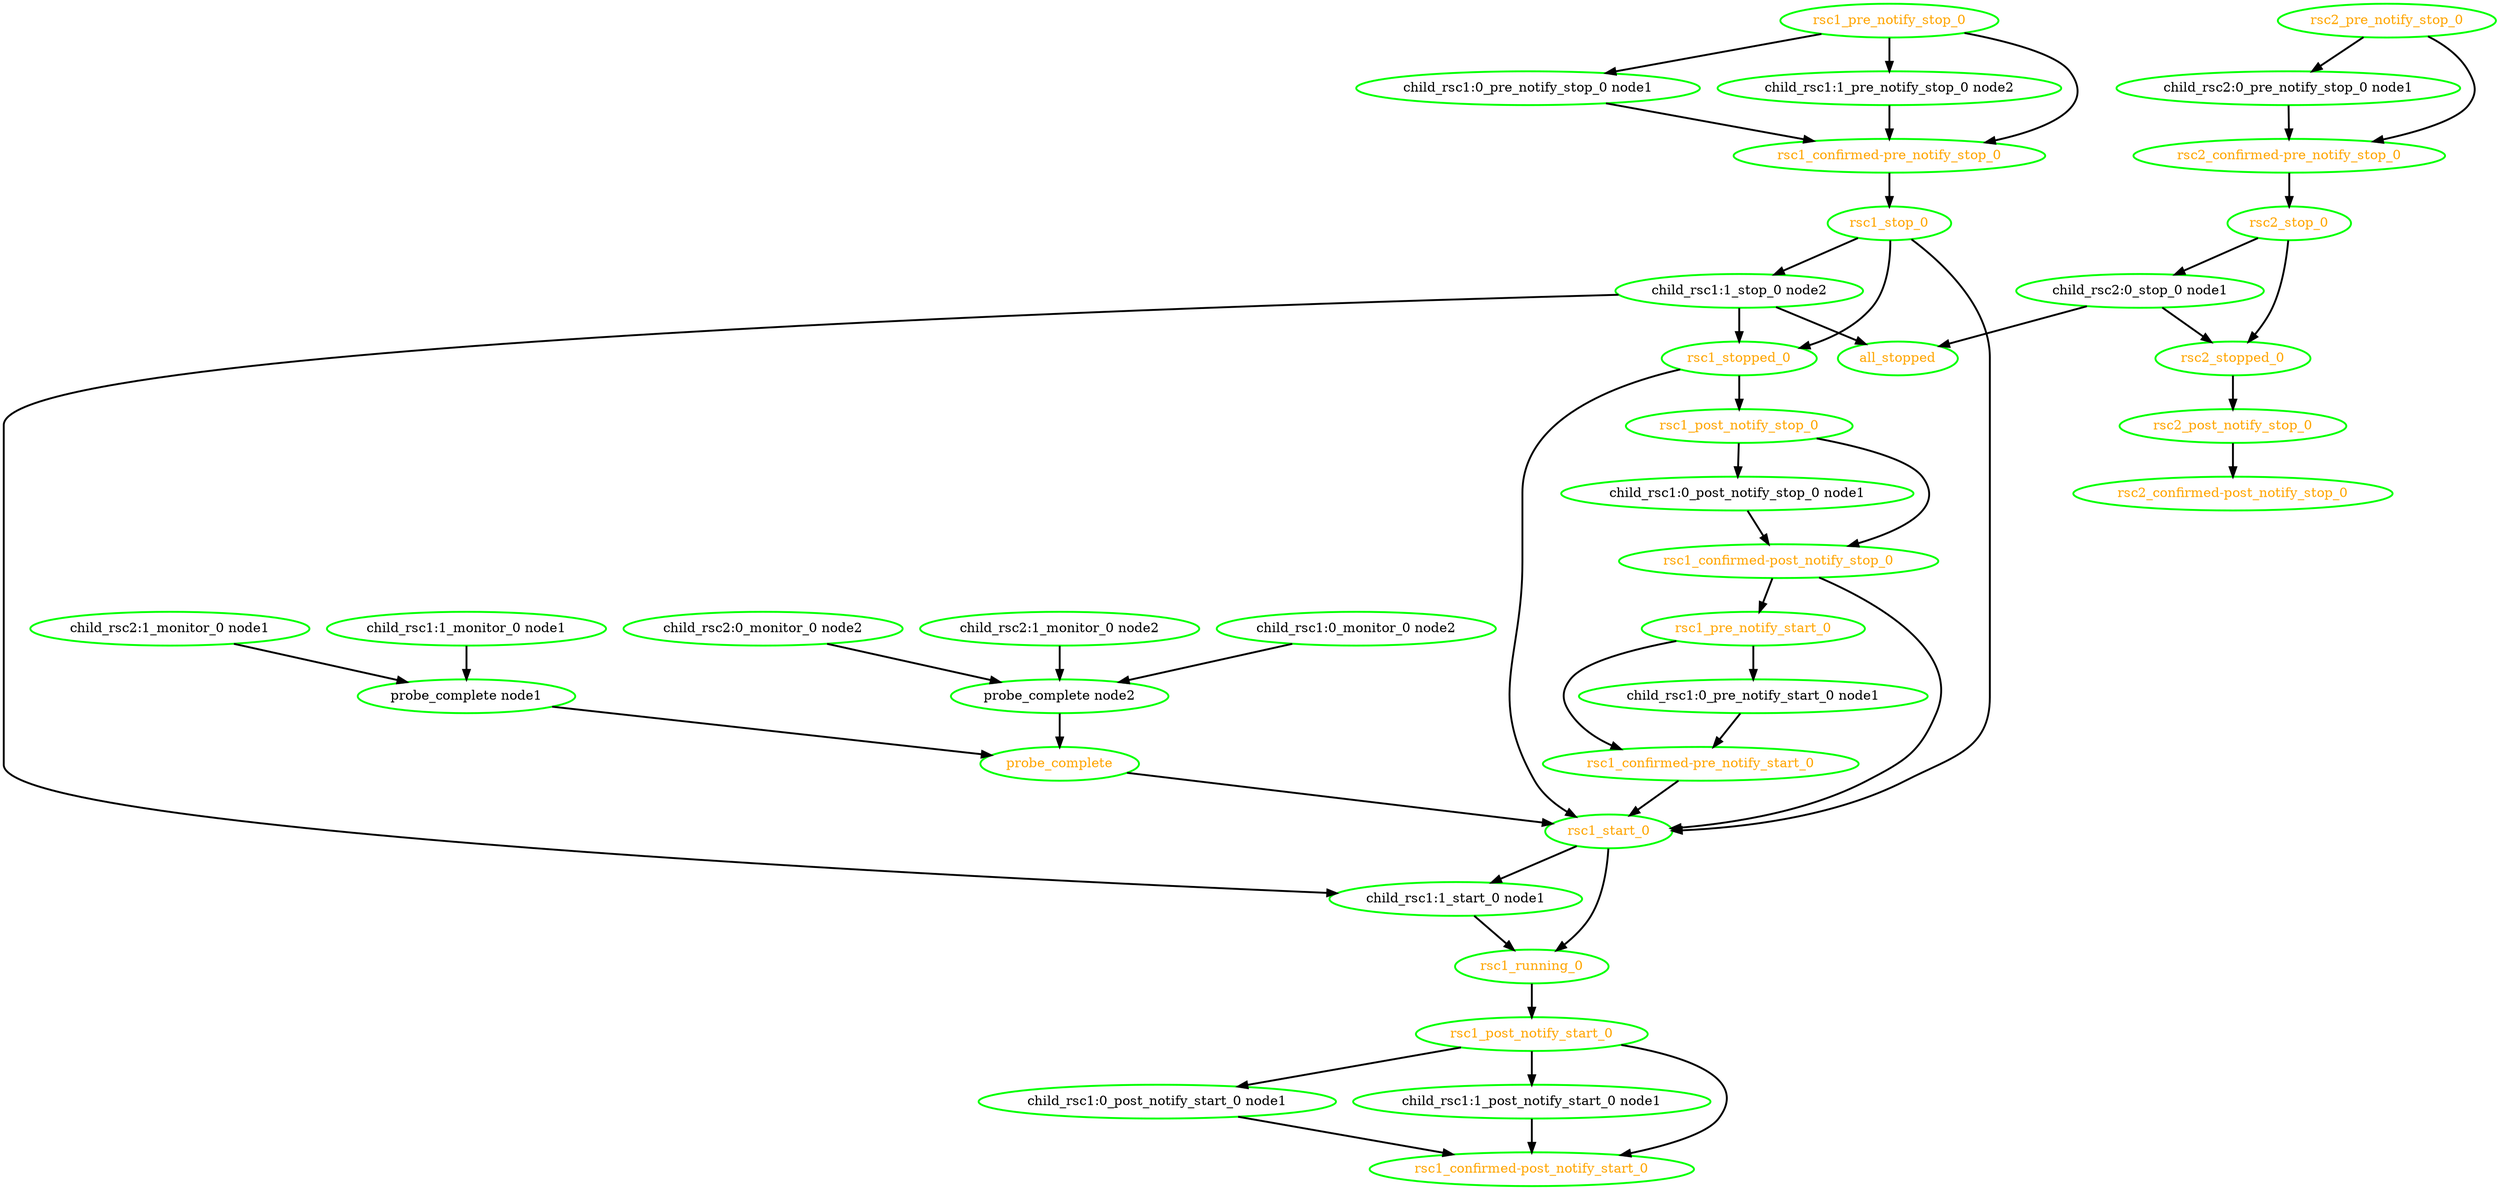  digraph "g" {
"all_stopped" [ style=bold color="green" fontcolor="orange"  ]
"child_rsc1:0_monitor_0 node2" -> "probe_complete node2" [ style = bold]
"child_rsc1:0_monitor_0 node2" [ style=bold color="green" fontcolor="black" ]
"child_rsc1:0_post_notify_start_0 node1" -> "rsc1_confirmed-post_notify_start_0" [ style = bold]
"child_rsc1:0_post_notify_start_0 node1" [ style=bold color="green" fontcolor="black" ]
"child_rsc1:0_post_notify_stop_0 node1" -> "rsc1_confirmed-post_notify_stop_0" [ style = bold]
"child_rsc1:0_post_notify_stop_0 node1" [ style=bold color="green" fontcolor="black" ]
"child_rsc1:0_pre_notify_start_0 node1" -> "rsc1_confirmed-pre_notify_start_0" [ style = bold]
"child_rsc1:0_pre_notify_start_0 node1" [ style=bold color="green" fontcolor="black" ]
"child_rsc1:0_pre_notify_stop_0 node1" -> "rsc1_confirmed-pre_notify_stop_0" [ style = bold]
"child_rsc1:0_pre_notify_stop_0 node1" [ style=bold color="green" fontcolor="black" ]
"child_rsc1:1_monitor_0 node1" -> "probe_complete node1" [ style = bold]
"child_rsc1:1_monitor_0 node1" [ style=bold color="green" fontcolor="black" ]
"child_rsc1:1_post_notify_start_0 node1" -> "rsc1_confirmed-post_notify_start_0" [ style = bold]
"child_rsc1:1_post_notify_start_0 node1" [ style=bold color="green" fontcolor="black" ]
"child_rsc1:1_pre_notify_stop_0 node2" -> "rsc1_confirmed-pre_notify_stop_0" [ style = bold]
"child_rsc1:1_pre_notify_stop_0 node2" [ style=bold color="green" fontcolor="black" ]
"child_rsc1:1_start_0 node1" -> "rsc1_running_0" [ style = bold]
"child_rsc1:1_start_0 node1" [ style=bold color="green" fontcolor="black" ]
"child_rsc1:1_stop_0 node2" -> "all_stopped" [ style = bold]
"child_rsc1:1_stop_0 node2" -> "child_rsc1:1_start_0 node1" [ style = bold]
"child_rsc1:1_stop_0 node2" -> "rsc1_stopped_0" [ style = bold]
"child_rsc1:1_stop_0 node2" [ style=bold color="green" fontcolor="black" ]
"child_rsc2:0_monitor_0 node2" -> "probe_complete node2" [ style = bold]
"child_rsc2:0_monitor_0 node2" [ style=bold color="green" fontcolor="black" ]
"child_rsc2:0_pre_notify_stop_0 node1" -> "rsc2_confirmed-pre_notify_stop_0" [ style = bold]
"child_rsc2:0_pre_notify_stop_0 node1" [ style=bold color="green" fontcolor="black" ]
"child_rsc2:0_stop_0 node1" -> "all_stopped" [ style = bold]
"child_rsc2:0_stop_0 node1" -> "rsc2_stopped_0" [ style = bold]
"child_rsc2:0_stop_0 node1" [ style=bold color="green" fontcolor="black" ]
"child_rsc2:1_monitor_0 node1" -> "probe_complete node1" [ style = bold]
"child_rsc2:1_monitor_0 node1" [ style=bold color="green" fontcolor="black" ]
"child_rsc2:1_monitor_0 node2" -> "probe_complete node2" [ style = bold]
"child_rsc2:1_monitor_0 node2" [ style=bold color="green" fontcolor="black" ]
"probe_complete node1" -> "probe_complete" [ style = bold]
"probe_complete node1" [ style=bold color="green" fontcolor="black" ]
"probe_complete node2" -> "probe_complete" [ style = bold]
"probe_complete node2" [ style=bold color="green" fontcolor="black" ]
"probe_complete" -> "rsc1_start_0" [ style = bold]
"probe_complete" [ style=bold color="green" fontcolor="orange" ]
"rsc1_confirmed-post_notify_start_0" [ style=bold color="green" fontcolor="orange" ]
"rsc1_confirmed-post_notify_stop_0" -> "rsc1_pre_notify_start_0" [ style = bold]
"rsc1_confirmed-post_notify_stop_0" -> "rsc1_start_0" [ style = bold]
"rsc1_confirmed-post_notify_stop_0" [ style=bold color="green" fontcolor="orange" ]
"rsc1_confirmed-pre_notify_start_0" -> "rsc1_start_0" [ style = bold]
"rsc1_confirmed-pre_notify_start_0" [ style=bold color="green" fontcolor="orange" ]
"rsc1_confirmed-pre_notify_stop_0" -> "rsc1_stop_0" [ style = bold]
"rsc1_confirmed-pre_notify_stop_0" [ style=bold color="green" fontcolor="orange" ]
"rsc1_post_notify_start_0" -> "child_rsc1:0_post_notify_start_0 node1" [ style = bold]
"rsc1_post_notify_start_0" -> "child_rsc1:1_post_notify_start_0 node1" [ style = bold]
"rsc1_post_notify_start_0" -> "rsc1_confirmed-post_notify_start_0" [ style = bold]
"rsc1_post_notify_start_0" [ style=bold color="green" fontcolor="orange" ]
"rsc1_post_notify_stop_0" -> "child_rsc1:0_post_notify_stop_0 node1" [ style = bold]
"rsc1_post_notify_stop_0" -> "rsc1_confirmed-post_notify_stop_0" [ style = bold]
"rsc1_post_notify_stop_0" [ style=bold color="green" fontcolor="orange" ]
"rsc1_pre_notify_start_0" -> "child_rsc1:0_pre_notify_start_0 node1" [ style = bold]
"rsc1_pre_notify_start_0" -> "rsc1_confirmed-pre_notify_start_0" [ style = bold]
"rsc1_pre_notify_start_0" [ style=bold color="green" fontcolor="orange" ]
"rsc1_pre_notify_stop_0" -> "child_rsc1:0_pre_notify_stop_0 node1" [ style = bold]
"rsc1_pre_notify_stop_0" -> "child_rsc1:1_pre_notify_stop_0 node2" [ style = bold]
"rsc1_pre_notify_stop_0" -> "rsc1_confirmed-pre_notify_stop_0" [ style = bold]
"rsc1_pre_notify_stop_0" [ style=bold color="green" fontcolor="orange" ]
"rsc1_running_0" -> "rsc1_post_notify_start_0" [ style = bold]
"rsc1_running_0" [ style=bold color="green" fontcolor="orange" ]
"rsc1_start_0" -> "child_rsc1:1_start_0 node1" [ style = bold]
"rsc1_start_0" -> "rsc1_running_0" [ style = bold]
"rsc1_start_0" [ style=bold color="green" fontcolor="orange" ]
"rsc1_stop_0" -> "child_rsc1:1_stop_0 node2" [ style = bold]
"rsc1_stop_0" -> "rsc1_start_0" [ style = bold]
"rsc1_stop_0" -> "rsc1_stopped_0" [ style = bold]
"rsc1_stop_0" [ style=bold color="green" fontcolor="orange" ]
"rsc1_stopped_0" -> "rsc1_post_notify_stop_0" [ style = bold]
"rsc1_stopped_0" -> "rsc1_start_0" [ style = bold]
"rsc1_stopped_0" [ style=bold color="green" fontcolor="orange" ]
"rsc2_confirmed-post_notify_stop_0" [ style=bold color="green" fontcolor="orange" ]
"rsc2_confirmed-pre_notify_stop_0" -> "rsc2_stop_0" [ style = bold]
"rsc2_confirmed-pre_notify_stop_0" [ style=bold color="green" fontcolor="orange" ]
"rsc2_post_notify_stop_0" -> "rsc2_confirmed-post_notify_stop_0" [ style = bold]
"rsc2_post_notify_stop_0" [ style=bold color="green" fontcolor="orange" ]
"rsc2_pre_notify_stop_0" -> "child_rsc2:0_pre_notify_stop_0 node1" [ style = bold]
"rsc2_pre_notify_stop_0" -> "rsc2_confirmed-pre_notify_stop_0" [ style = bold]
"rsc2_pre_notify_stop_0" [ style=bold color="green" fontcolor="orange" ]
"rsc2_stop_0" -> "child_rsc2:0_stop_0 node1" [ style = bold]
"rsc2_stop_0" -> "rsc2_stopped_0" [ style = bold]
"rsc2_stop_0" [ style=bold color="green" fontcolor="orange" ]
"rsc2_stopped_0" -> "rsc2_post_notify_stop_0" [ style = bold]
"rsc2_stopped_0" [ style=bold color="green" fontcolor="orange" ]
}
